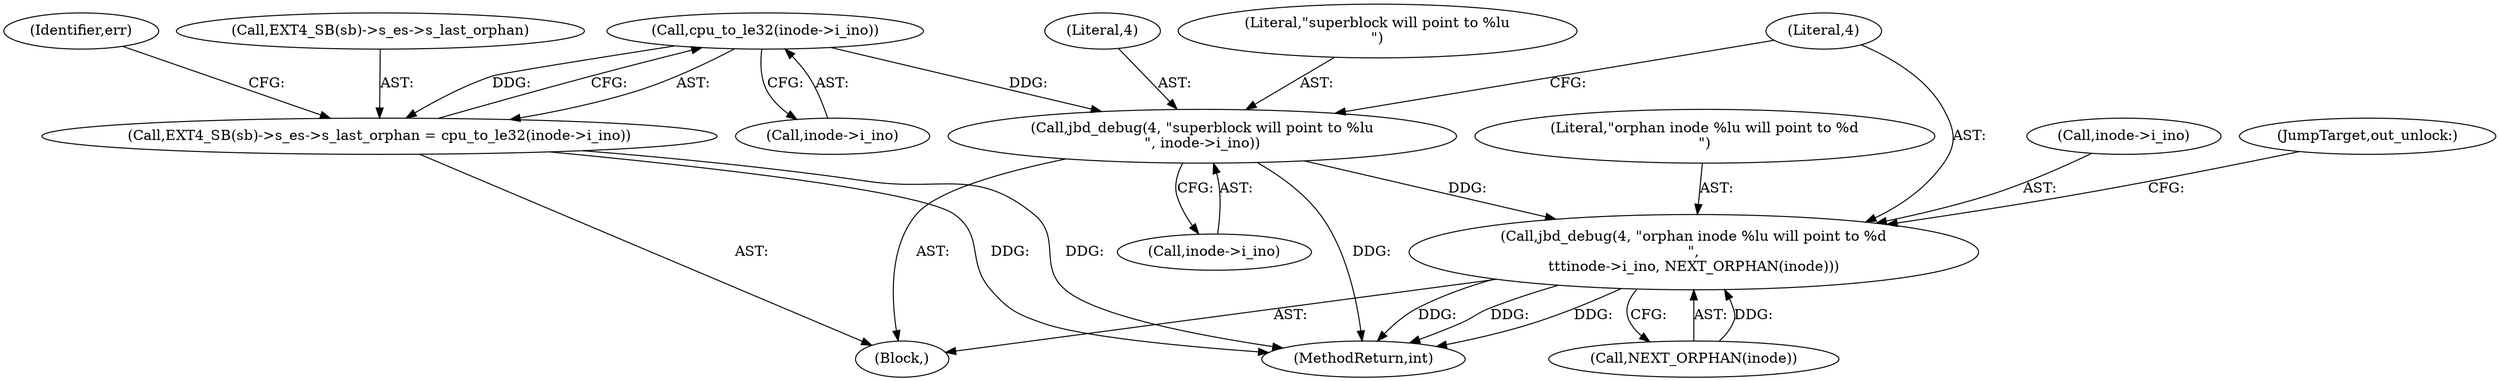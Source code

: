 digraph "0_linux_c9b92530a723ac5ef8e352885a1862b18f31b2f5@pointer" {
"1000223" [label="(Call,cpu_to_le32(inode->i_ino))"];
"1000216" [label="(Call,EXT4_SB(sb)->s_es->s_last_orphan = cpu_to_le32(inode->i_ino))"];
"1000260" [label="(Call,jbd_debug(4, \"superblock will point to %lu\n\", inode->i_ino))"];
"1000266" [label="(Call,jbd_debug(4, \"orphan inode %lu will point to %d\n\",\n\t\t\tinode->i_ino, NEXT_ORPHAN(inode)))"];
"1000267" [label="(Literal,4)"];
"1000228" [label="(Identifier,err)"];
"1000288" [label="(MethodReturn,int)"];
"1000217" [label="(Call,EXT4_SB(sb)->s_es->s_last_orphan)"];
"1000262" [label="(Literal,\"superblock will point to %lu\n\")"];
"1000261" [label="(Literal,4)"];
"1000272" [label="(Call,NEXT_ORPHAN(inode))"];
"1000263" [label="(Call,inode->i_ino)"];
"1000266" [label="(Call,jbd_debug(4, \"orphan inode %lu will point to %d\n\",\n\t\t\tinode->i_ino, NEXT_ORPHAN(inode)))"];
"1000269" [label="(Call,inode->i_ino)"];
"1000274" [label="(JumpTarget,out_unlock:)"];
"1000268" [label="(Literal,\"orphan inode %lu will point to %d\n\")"];
"1000260" [label="(Call,jbd_debug(4, \"superblock will point to %lu\n\", inode->i_ino))"];
"1000224" [label="(Call,inode->i_ino)"];
"1000223" [label="(Call,cpu_to_le32(inode->i_ino))"];
"1000216" [label="(Call,EXT4_SB(sb)->s_es->s_last_orphan = cpu_to_le32(inode->i_ino))"];
"1000107" [label="(Block,)"];
"1000223" -> "1000216"  [label="AST: "];
"1000223" -> "1000224"  [label="CFG: "];
"1000224" -> "1000223"  [label="AST: "];
"1000216" -> "1000223"  [label="CFG: "];
"1000223" -> "1000216"  [label="DDG: "];
"1000223" -> "1000260"  [label="DDG: "];
"1000216" -> "1000107"  [label="AST: "];
"1000217" -> "1000216"  [label="AST: "];
"1000228" -> "1000216"  [label="CFG: "];
"1000216" -> "1000288"  [label="DDG: "];
"1000216" -> "1000288"  [label="DDG: "];
"1000260" -> "1000107"  [label="AST: "];
"1000260" -> "1000263"  [label="CFG: "];
"1000261" -> "1000260"  [label="AST: "];
"1000262" -> "1000260"  [label="AST: "];
"1000263" -> "1000260"  [label="AST: "];
"1000267" -> "1000260"  [label="CFG: "];
"1000260" -> "1000288"  [label="DDG: "];
"1000260" -> "1000266"  [label="DDG: "];
"1000266" -> "1000107"  [label="AST: "];
"1000266" -> "1000272"  [label="CFG: "];
"1000267" -> "1000266"  [label="AST: "];
"1000268" -> "1000266"  [label="AST: "];
"1000269" -> "1000266"  [label="AST: "];
"1000272" -> "1000266"  [label="AST: "];
"1000274" -> "1000266"  [label="CFG: "];
"1000266" -> "1000288"  [label="DDG: "];
"1000266" -> "1000288"  [label="DDG: "];
"1000266" -> "1000288"  [label="DDG: "];
"1000272" -> "1000266"  [label="DDG: "];
}

